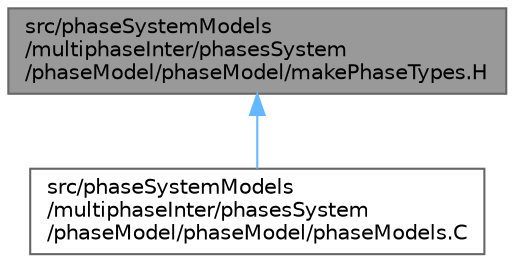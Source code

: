 digraph "src/phaseSystemModels/multiphaseInter/phasesSystem/phaseModel/phaseModel/makePhaseTypes.H"
{
 // LATEX_PDF_SIZE
  bgcolor="transparent";
  edge [fontname=Helvetica,fontsize=10,labelfontname=Helvetica,labelfontsize=10];
  node [fontname=Helvetica,fontsize=10,shape=box,height=0.2,width=0.4];
  Node1 [id="Node000001",label="src/phaseSystemModels\l/multiphaseInter/phasesSystem\l/phaseModel/phaseModel/makePhaseTypes.H",height=0.2,width=0.4,color="gray40", fillcolor="grey60", style="filled", fontcolor="black",tooltip=" "];
  Node1 -> Node2 [id="edge1_Node000001_Node000002",dir="back",color="steelblue1",style="solid",tooltip=" "];
  Node2 [id="Node000002",label="src/phaseSystemModels\l/multiphaseInter/phasesSystem\l/phaseModel/phaseModel/phaseModels.C",height=0.2,width=0.4,color="grey40", fillcolor="white", style="filled",URL="$multiphaseInter_2phasesSystem_2phaseModel_2phaseModel_2phaseModels_8C.html",tooltip=" "];
}
